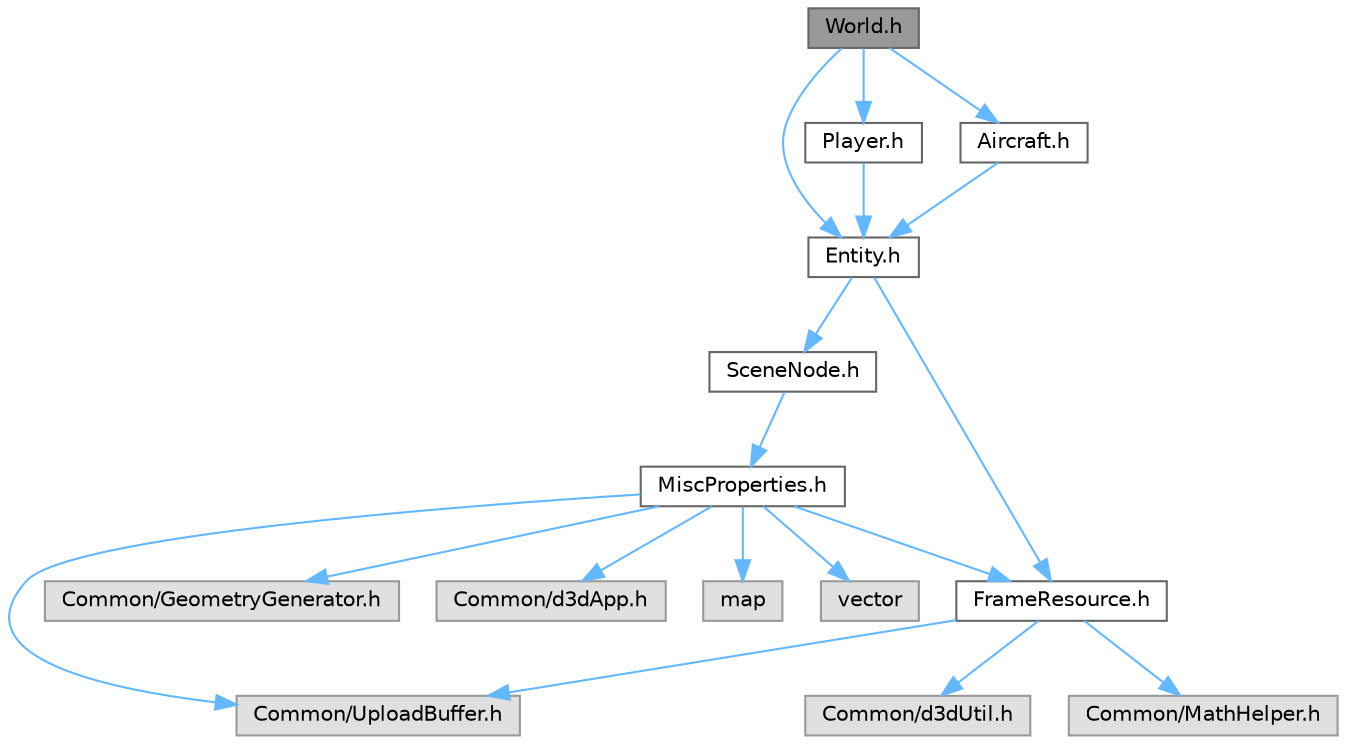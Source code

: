 digraph "World.h"
{
 // LATEX_PDF_SIZE
  bgcolor="transparent";
  edge [fontname=Helvetica,fontsize=10,labelfontname=Helvetica,labelfontsize=10];
  node [fontname=Helvetica,fontsize=10,shape=box,height=0.2,width=0.4];
  Node1 [label="World.h",height=0.2,width=0.4,color="gray40", fillcolor="grey60", style="filled", fontcolor="black",tooltip=" "];
  Node1 -> Node2 [color="steelblue1",style="solid"];
  Node2 [label="Entity.h",height=0.2,width=0.4,color="grey40", fillcolor="white", style="filled",URL="$_entity_8h.html",tooltip=" "];
  Node2 -> Node3 [color="steelblue1",style="solid"];
  Node3 [label="SceneNode.h",height=0.2,width=0.4,color="grey40", fillcolor="white", style="filled",URL="$_scene_node_8h.html",tooltip=" "];
  Node3 -> Node4 [color="steelblue1",style="solid"];
  Node4 [label="MiscProperties.h",height=0.2,width=0.4,color="grey40", fillcolor="white", style="filled",URL="$_misc_properties_8h.html",tooltip=" "];
  Node4 -> Node5 [color="steelblue1",style="solid"];
  Node5 [label="Common/UploadBuffer.h",height=0.2,width=0.4,color="grey60", fillcolor="#E0E0E0", style="filled",tooltip=" "];
  Node4 -> Node6 [color="steelblue1",style="solid"];
  Node6 [label="Common/GeometryGenerator.h",height=0.2,width=0.4,color="grey60", fillcolor="#E0E0E0", style="filled",tooltip=" "];
  Node4 -> Node7 [color="steelblue1",style="solid"];
  Node7 [label="Common/d3dApp.h",height=0.2,width=0.4,color="grey60", fillcolor="#E0E0E0", style="filled",tooltip=" "];
  Node4 -> Node8 [color="steelblue1",style="solid"];
  Node8 [label="FrameResource.h",height=0.2,width=0.4,color="grey40", fillcolor="white", style="filled",URL="$_frame_resource_8h.html",tooltip=" "];
  Node8 -> Node9 [color="steelblue1",style="solid"];
  Node9 [label="Common/d3dUtil.h",height=0.2,width=0.4,color="grey60", fillcolor="#E0E0E0", style="filled",tooltip=" "];
  Node8 -> Node10 [color="steelblue1",style="solid"];
  Node10 [label="Common/MathHelper.h",height=0.2,width=0.4,color="grey60", fillcolor="#E0E0E0", style="filled",tooltip=" "];
  Node8 -> Node5 [color="steelblue1",style="solid"];
  Node4 -> Node11 [color="steelblue1",style="solid"];
  Node11 [label="map",height=0.2,width=0.4,color="grey60", fillcolor="#E0E0E0", style="filled",tooltip=" "];
  Node4 -> Node12 [color="steelblue1",style="solid"];
  Node12 [label="vector",height=0.2,width=0.4,color="grey60", fillcolor="#E0E0E0", style="filled",tooltip=" "];
  Node2 -> Node8 [color="steelblue1",style="solid"];
  Node1 -> Node13 [color="steelblue1",style="solid"];
  Node13 [label="Player.h",height=0.2,width=0.4,color="grey40", fillcolor="white", style="filled",URL="$_player_8h.html",tooltip=" "];
  Node13 -> Node2 [color="steelblue1",style="solid"];
  Node1 -> Node14 [color="steelblue1",style="solid"];
  Node14 [label="Aircraft.h",height=0.2,width=0.4,color="grey40", fillcolor="white", style="filled",URL="$_aircraft_8h.html",tooltip=" "];
  Node14 -> Node2 [color="steelblue1",style="solid"];
}
